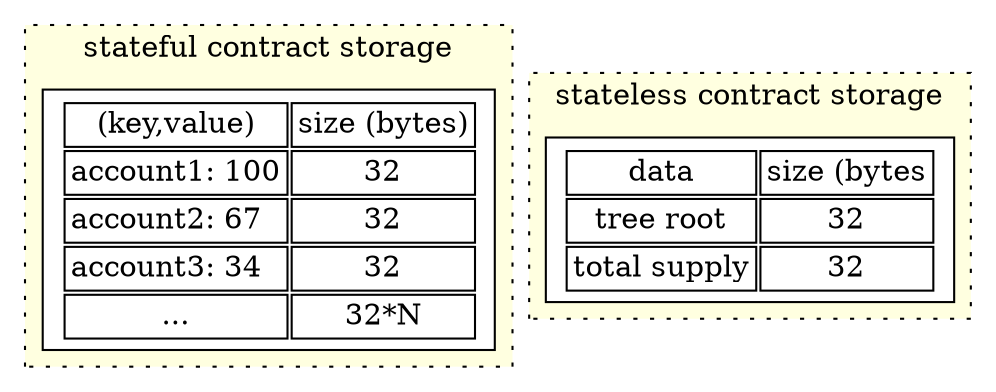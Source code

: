 digraph D {
node [shape="box"];
subgraph cluster01 {
node [border="0"];
label="stateful contract storage";
style="dotted,filled";
bgcolor="lightyellow";
contractf [style="filled",fillcolor="white",label=<<table cellborder="1" border="0">
<tr><td>(key,value)</td><td>size (bytes)</td></tr><tr><td>account1: 100</td><td>32</td></tr><tr><td align="left">account2: 67</td><td>32</td></tr><tr><td align="left">account3: 34</td><td>32</td></tr><tr><td>...</td><td>32*N</td></tr></table>>]
}
subgraph cluster02 {
label="stateless contract storage";
style="dotted,filled";
bgcolor="lightyellow";
contractl [style="filled",fillcolor="white",label=<<table cellborder="1" border="0"><tr><td>data</td><td>size (bytes</td></tr><tr><td>tree root</td><td>32</td></tr><tr><td>total supply</td><td>32</td></tr></table>>]
}
}

